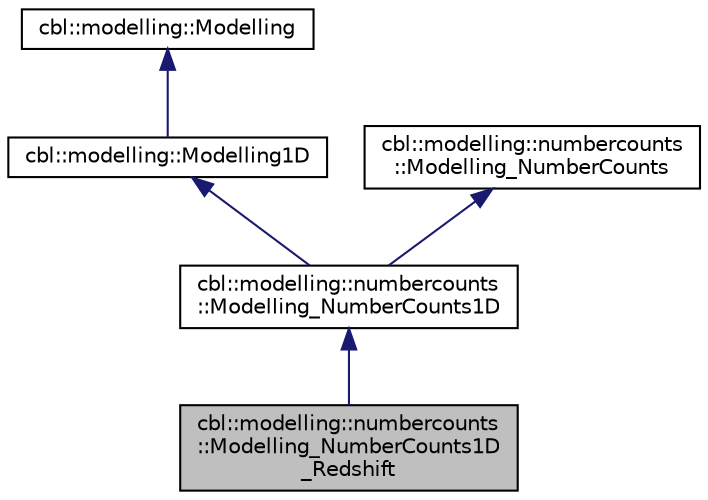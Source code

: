 digraph "cbl::modelling::numbercounts::Modelling_NumberCounts1D_Redshift"
{
  edge [fontname="Helvetica",fontsize="10",labelfontname="Helvetica",labelfontsize="10"];
  node [fontname="Helvetica",fontsize="10",shape=record];
  Node0 [label="cbl::modelling::numbercounts\l::Modelling_NumberCounts1D\l_Redshift",height=0.2,width=0.4,color="black", fillcolor="grey75", style="filled", fontcolor="black"];
  Node1 -> Node0 [dir="back",color="midnightblue",fontsize="10",style="solid",fontname="Helvetica"];
  Node1 [label="cbl::modelling::numbercounts\l::Modelling_NumberCounts1D",height=0.2,width=0.4,color="black", fillcolor="white", style="filled",URL="$d3/df9/classcbl_1_1modelling_1_1numbercounts_1_1Modelling__NumberCounts1D.html",tooltip="The class Modelling_NumberCounts1D. "];
  Node2 -> Node1 [dir="back",color="midnightblue",fontsize="10",style="solid",fontname="Helvetica"];
  Node2 [label="cbl::modelling::Modelling1D",height=0.2,width=0.4,color="black", fillcolor="white", style="filled",URL="$d3/d42/classcbl_1_1modelling_1_1Modelling1D.html",tooltip="The class Modelling1D. "];
  Node3 -> Node2 [dir="back",color="midnightblue",fontsize="10",style="solid",fontname="Helvetica"];
  Node3 [label="cbl::modelling::Modelling",height=0.2,width=0.4,color="black", fillcolor="white", style="filled",URL="$de/ddc/classcbl_1_1modelling_1_1Modelling.html",tooltip="The class Modelling. "];
  Node4 -> Node1 [dir="back",color="midnightblue",fontsize="10",style="solid",fontname="Helvetica"];
  Node4 [label="cbl::modelling::numbercounts\l::Modelling_NumberCounts",height=0.2,width=0.4,color="black", fillcolor="white", style="filled",URL="$d0/d02/classcbl_1_1modelling_1_1numbercounts_1_1Modelling__NumberCounts.html",tooltip="The class Modelling_NumberCounts. "];
}
